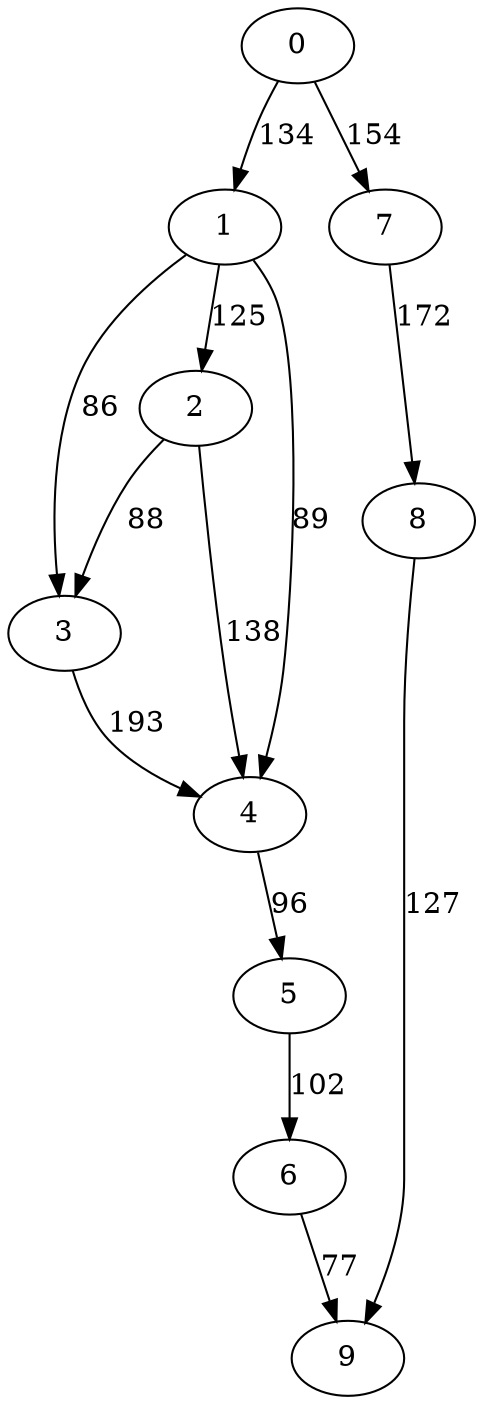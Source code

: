 digraph t10p2r7_5 {
0 -> 1 [ label = 134 ];
0 -> 7 [ label = 154 ];
1 -> 2 [ label = 125 ];
1 -> 3 [ label = 86 ];
1 -> 4 [ label = 89 ];
2 -> 3 [ label = 88 ];
2 -> 4 [ label = 138 ];
3 -> 4 [ label = 193 ];
4 -> 5 [ label = 96 ];
5 -> 6 [ label = 102 ];
6 -> 9 [ label = 77 ];
7 -> 8 [ label = 172 ];
8 -> 9 [ label = 127 ];
 }

